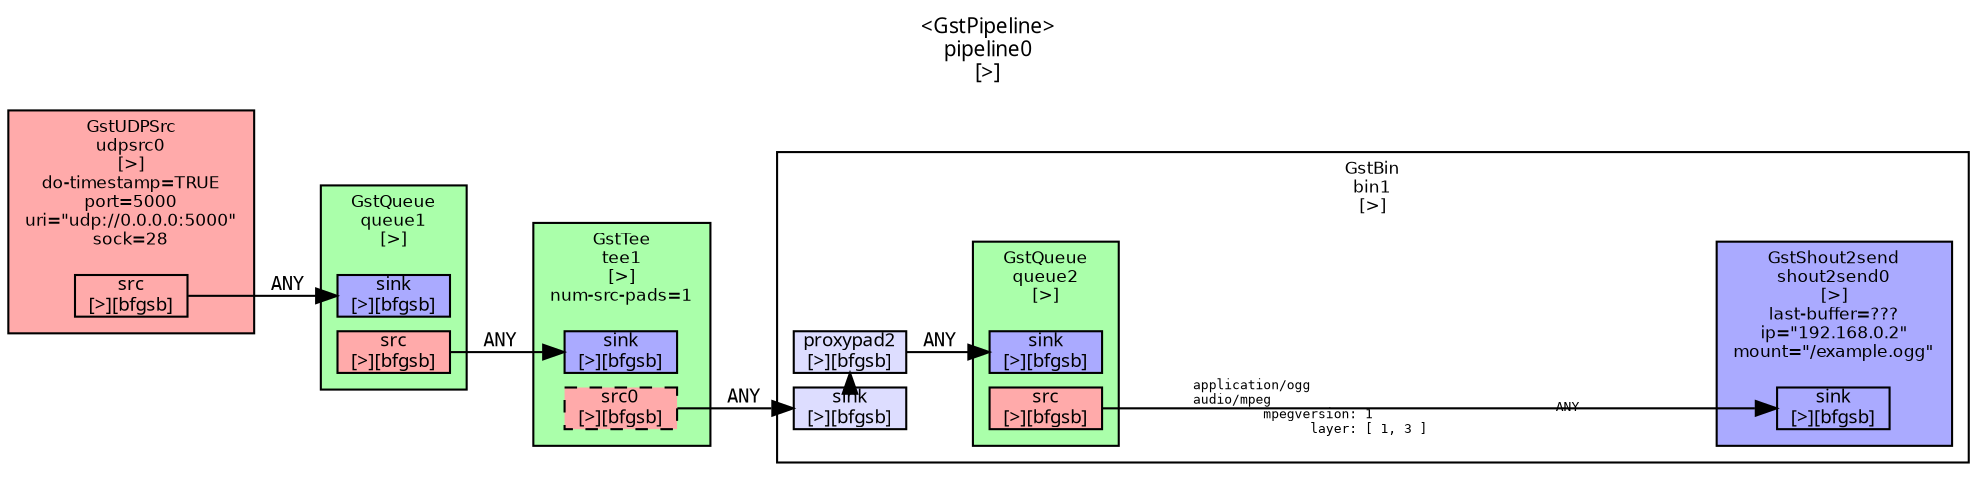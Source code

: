 digraph pipeline {
  rankdir=LR;
  fontname="sans";
  fontsize="10";
  labelloc=t;
  nodesep=.1;
  ranksep=.2;
  label="<GstPipeline>\npipeline0\n[>]";
  node [style=filled, shape=box, fontsize="9", fontname="sans", margin="0.0,0.0"];
  edge [labelfontsize="6", fontsize="9", fontname="monospace"];

  subgraph cluster_bin1_0x3402170 {
    fontname="Bitstream Vera Sans";
    fontsize="8";
    style=filled;
    color=black;

    label="GstBin\nbin1\n[>]";
    _proxypad2_0x356e3e0 [color=black, fillcolor="#ddddff", label="proxypad2\n[>][bfgsb]", height="0.2", style="filled,solid"];
  bin1_0x3402170_sink_0x356d3e0 -> _proxypad2_0x356e3e0 [style=dashed, minlen=0]
    bin1_0x3402170_sink_0x356d3e0 [color=black, fillcolor="#ddddff", label="sink\n[>][bfgsb]", height="0.2", style="filled,solid"];
    fillcolor="#ffffff";
    subgraph cluster_shout2send0_0x3581c00 {
      fontname="Bitstream Vera Sans";
      fontsize="8";
      style=filled;
      color=black;

      label="GstShout2send\nshout2send0\n[>]\nlast-buffer=???\nip=\"192.168.0.2\"\nmount=\"/example.ogg\"";
      shout2send0_0x3581c00_sink_0x3566c70 [color=black, fillcolor="#aaaaff", label="sink\n[>][bfgsb]", height="0.2", style="filled,solid"];
      fillcolor="#aaaaff";
    }

    subgraph cluster_queue2_0x3564560 {
      fontname="Bitstream Vera Sans";
      fontsize="8";
      style=filled;
      color=black;

      label="GstQueue\nqueue2\n[>]";
      queue2_0x3564560_sink_0x3566df0 [color=black, fillcolor="#aaaaff", label="sink\n[>][bfgsb]", height="0.2", style="filled,solid"];
      queue2_0x3564560_src_0x35830b0 [color=black, fillcolor="#ffaaaa", label="src\n[>][bfgsb]", height="0.2", style="filled,solid"];
      fillcolor="#aaffaa";
    }

    queue2_0x3564560_src_0x35830b0 -> shout2send0_0x3581c00_sink_0x3566c70 [labeldistance="10", labelangle="0", label="                                                  ", headlabel="ANY", taillabel="application/ogg\laudio/mpeg\l         mpegversion: 1\l               layer: [ 1, 3 ]\l"]
    _proxypad2_0x356e3e0 -> queue2_0x3564560_sink_0x3566df0 [label="ANY"]
  }

  subgraph cluster_tee1_0x33ff140 {
    fontname="Bitstream Vera Sans";
    fontsize="8";
    style=filled;
    color=black;

    label="GstTee\ntee1\n[>]\nnum-src-pads=1";
    tee1_0x33ff140_sink_0x3566af0 [color=black, fillcolor="#aaaaff", label="sink\n[>][bfgsb]", height="0.2", style="filled,solid"];
    tee1_0x33ff140_src0_0x3583230 [color=black, fillcolor="#ffaaaa", label="src0\n[>][bfgsb]", height="0.2", style="filled,dashed"];
    fillcolor="#aaffaa";
  }

  tee1_0x33ff140_src0_0x3583230 -> bin1_0x3402170_sink_0x356d3e0 [label="ANY"]
  subgraph cluster_queue1_0x35642d0 {
    fontname="Bitstream Vera Sans";
    fontsize="8";
    style=filled;
    color=black;

    label="GstQueue\nqueue1\n[>]";
    queue1_0x35642d0_sink_0x35667f0 [color=black, fillcolor="#aaaaff", label="sink\n[>][bfgsb]", height="0.2", style="filled,solid"];
    queue1_0x35642d0_src_0x3566970 [color=black, fillcolor="#ffaaaa", label="src\n[>][bfgsb]", height="0.2", style="filled,solid"];
    fillcolor="#aaffaa";
  }

  queue1_0x35642d0_src_0x3566970 -> tee1_0x33ff140_sink_0x3566af0 [label="ANY"]
  subgraph cluster_udpsrc0_0x357e060 {
    fontname="Bitstream Vera Sans";
    fontsize="8";
    style=filled;
    color=black;

    label="GstUDPSrc\nudpsrc0\n[>]\ndo-timestamp=TRUE\nport=5000\nuri=\"udp://0.0.0.0:5000\"\nsock=28";
    udpsrc0_0x357e060_src_0x3566670 [color=black, fillcolor="#ffaaaa", label="src\n[>][bfgsb]", height="0.2", style="filled,solid"];
    fillcolor="#ffaaaa";
  }

  udpsrc0_0x357e060_src_0x3566670 -> queue1_0x35642d0_sink_0x35667f0 [label="ANY"]
}

